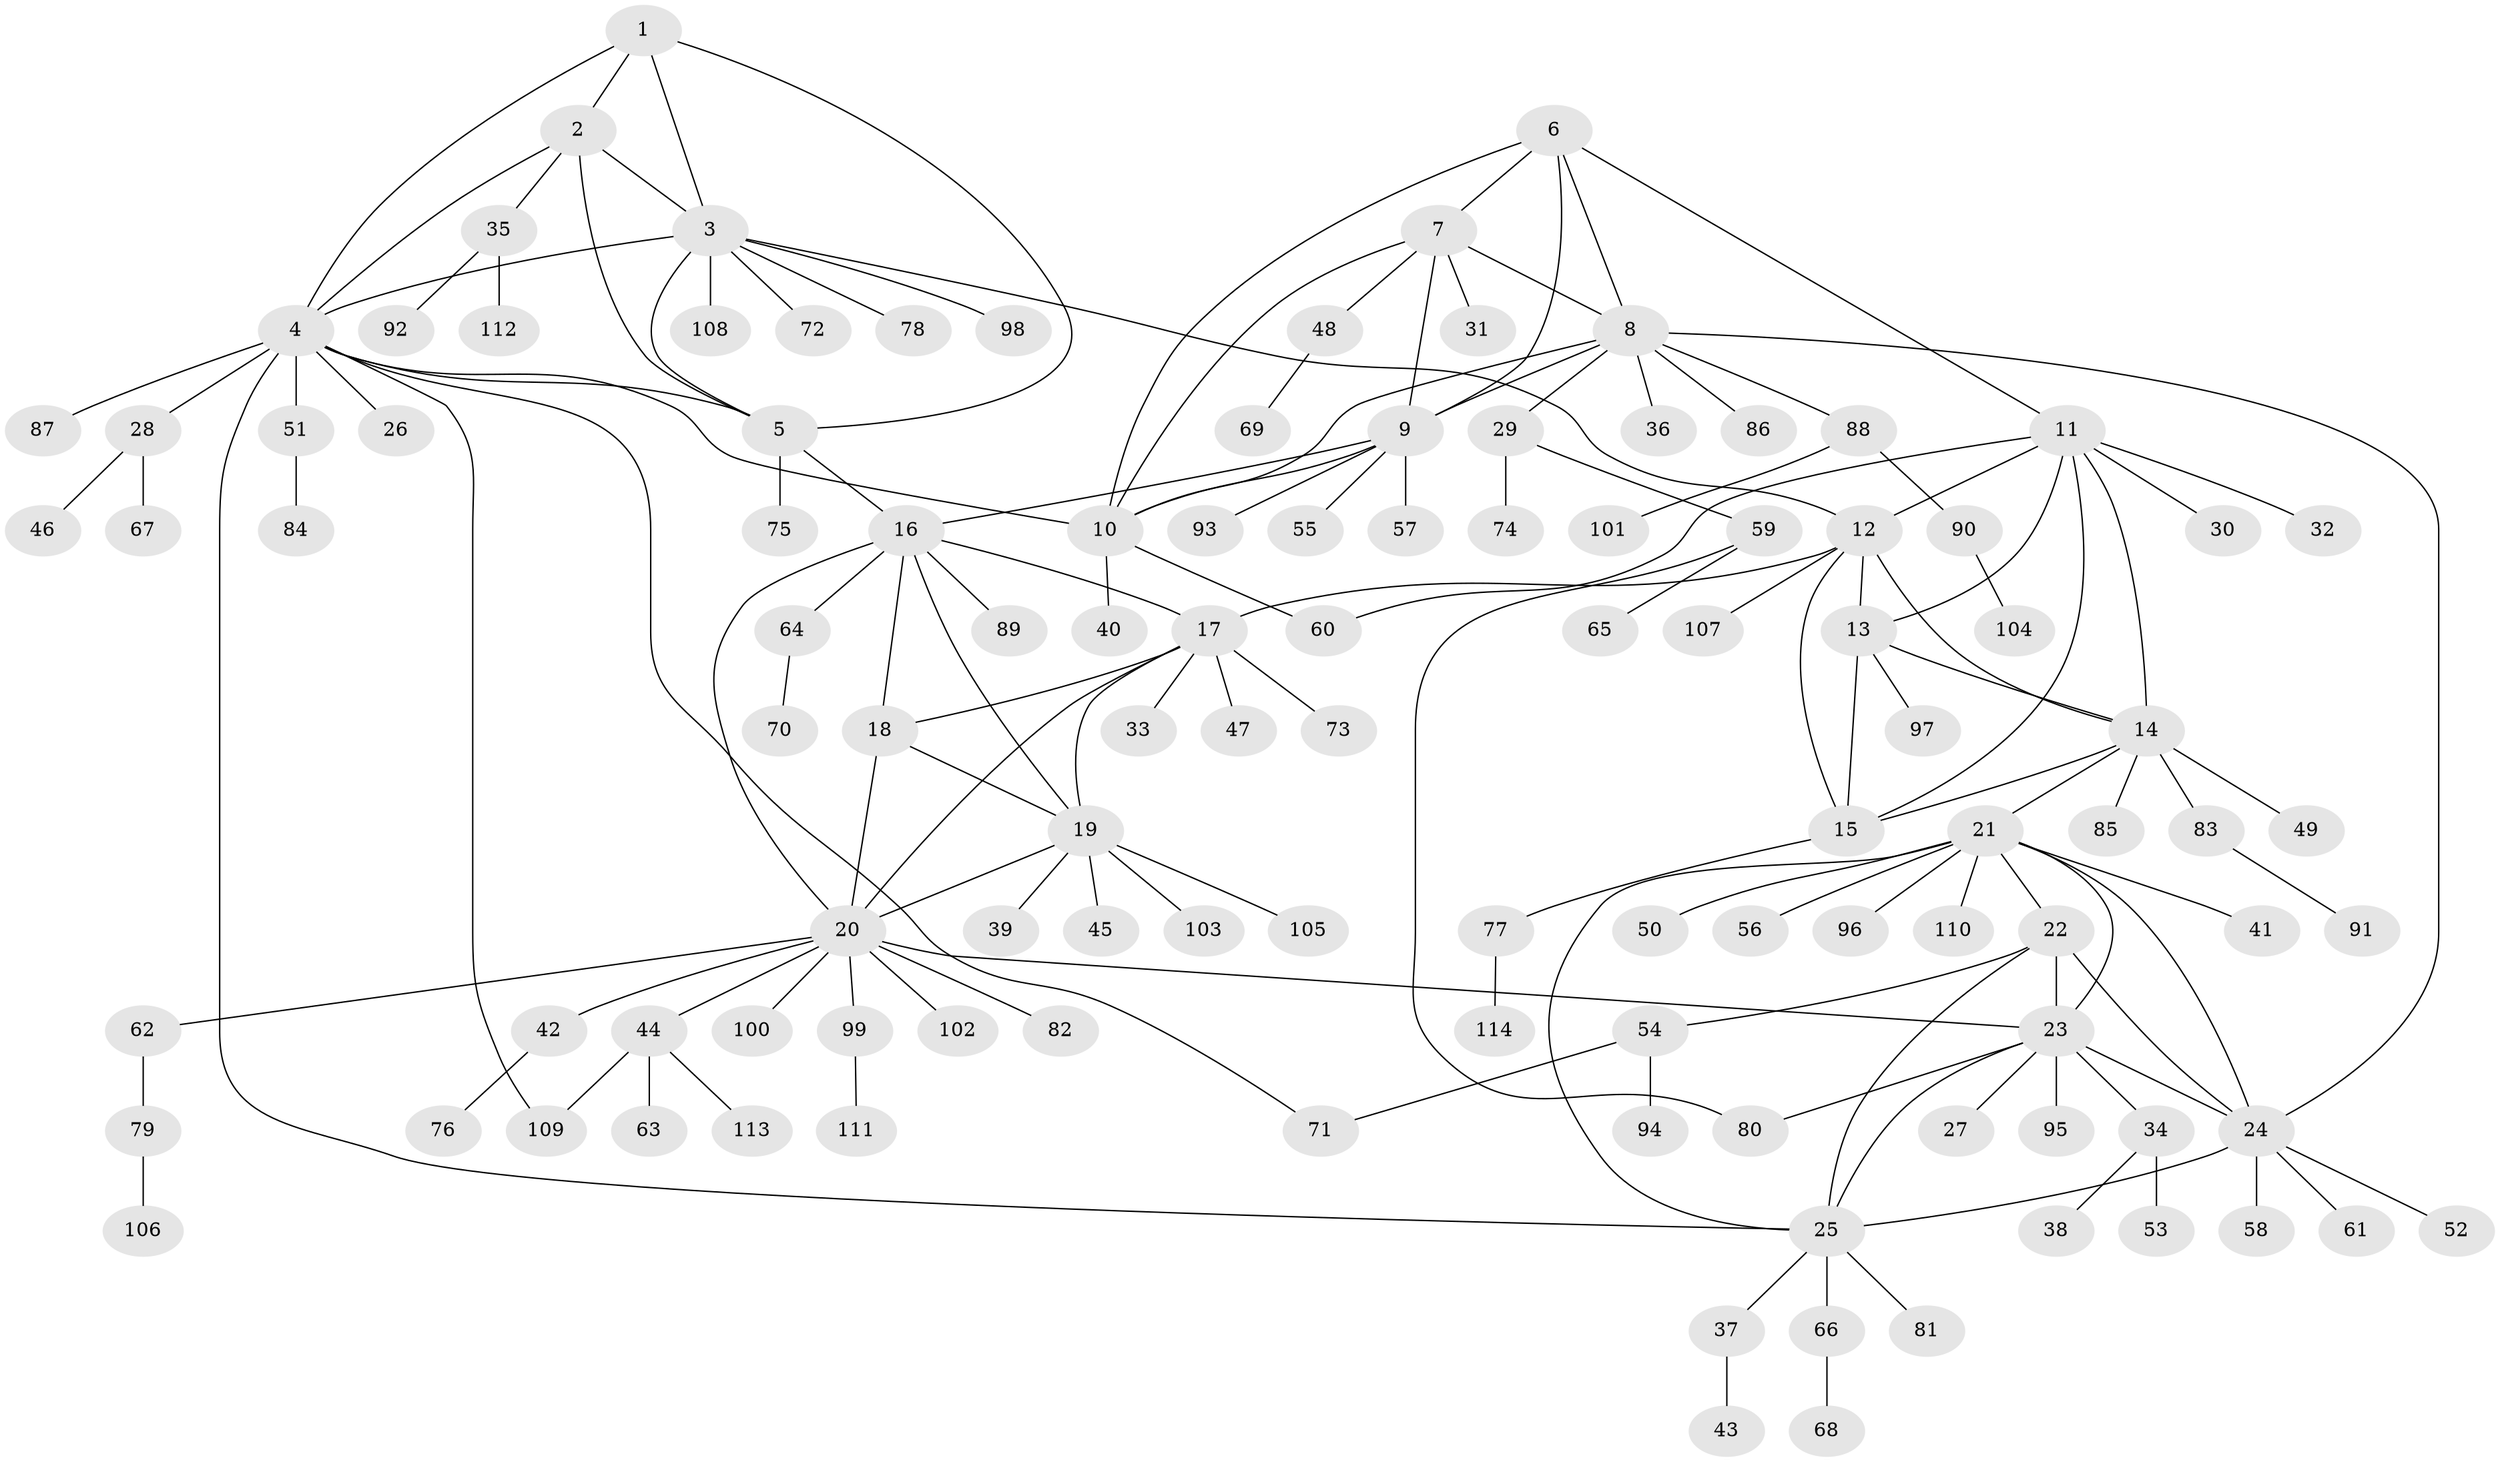 // Generated by graph-tools (version 1.1) at 2025/11/02/27/25 16:11:30]
// undirected, 114 vertices, 153 edges
graph export_dot {
graph [start="1"]
  node [color=gray90,style=filled];
  1;
  2;
  3;
  4;
  5;
  6;
  7;
  8;
  9;
  10;
  11;
  12;
  13;
  14;
  15;
  16;
  17;
  18;
  19;
  20;
  21;
  22;
  23;
  24;
  25;
  26;
  27;
  28;
  29;
  30;
  31;
  32;
  33;
  34;
  35;
  36;
  37;
  38;
  39;
  40;
  41;
  42;
  43;
  44;
  45;
  46;
  47;
  48;
  49;
  50;
  51;
  52;
  53;
  54;
  55;
  56;
  57;
  58;
  59;
  60;
  61;
  62;
  63;
  64;
  65;
  66;
  67;
  68;
  69;
  70;
  71;
  72;
  73;
  74;
  75;
  76;
  77;
  78;
  79;
  80;
  81;
  82;
  83;
  84;
  85;
  86;
  87;
  88;
  89;
  90;
  91;
  92;
  93;
  94;
  95;
  96;
  97;
  98;
  99;
  100;
  101;
  102;
  103;
  104;
  105;
  106;
  107;
  108;
  109;
  110;
  111;
  112;
  113;
  114;
  1 -- 2;
  1 -- 3;
  1 -- 4;
  1 -- 5;
  2 -- 3;
  2 -- 4;
  2 -- 5;
  2 -- 35;
  3 -- 4;
  3 -- 5;
  3 -- 12;
  3 -- 72;
  3 -- 78;
  3 -- 98;
  3 -- 108;
  4 -- 5;
  4 -- 10;
  4 -- 25;
  4 -- 26;
  4 -- 28;
  4 -- 51;
  4 -- 71;
  4 -- 87;
  4 -- 109;
  5 -- 16;
  5 -- 75;
  6 -- 7;
  6 -- 8;
  6 -- 9;
  6 -- 10;
  6 -- 11;
  7 -- 8;
  7 -- 9;
  7 -- 10;
  7 -- 31;
  7 -- 48;
  8 -- 9;
  8 -- 10;
  8 -- 24;
  8 -- 29;
  8 -- 36;
  8 -- 86;
  8 -- 88;
  9 -- 10;
  9 -- 16;
  9 -- 55;
  9 -- 57;
  9 -- 93;
  10 -- 40;
  10 -- 60;
  11 -- 12;
  11 -- 13;
  11 -- 14;
  11 -- 15;
  11 -- 30;
  11 -- 32;
  11 -- 60;
  12 -- 13;
  12 -- 14;
  12 -- 15;
  12 -- 17;
  12 -- 107;
  13 -- 14;
  13 -- 15;
  13 -- 97;
  14 -- 15;
  14 -- 21;
  14 -- 49;
  14 -- 83;
  14 -- 85;
  15 -- 77;
  16 -- 17;
  16 -- 18;
  16 -- 19;
  16 -- 20;
  16 -- 64;
  16 -- 89;
  17 -- 18;
  17 -- 19;
  17 -- 20;
  17 -- 33;
  17 -- 47;
  17 -- 73;
  18 -- 19;
  18 -- 20;
  19 -- 20;
  19 -- 39;
  19 -- 45;
  19 -- 103;
  19 -- 105;
  20 -- 23;
  20 -- 42;
  20 -- 44;
  20 -- 62;
  20 -- 82;
  20 -- 99;
  20 -- 100;
  20 -- 102;
  21 -- 22;
  21 -- 23;
  21 -- 24;
  21 -- 25;
  21 -- 41;
  21 -- 50;
  21 -- 56;
  21 -- 96;
  21 -- 110;
  22 -- 23;
  22 -- 24;
  22 -- 25;
  22 -- 54;
  23 -- 24;
  23 -- 25;
  23 -- 27;
  23 -- 34;
  23 -- 80;
  23 -- 95;
  24 -- 25;
  24 -- 52;
  24 -- 58;
  24 -- 61;
  25 -- 37;
  25 -- 66;
  25 -- 81;
  28 -- 46;
  28 -- 67;
  29 -- 59;
  29 -- 74;
  34 -- 38;
  34 -- 53;
  35 -- 92;
  35 -- 112;
  37 -- 43;
  42 -- 76;
  44 -- 63;
  44 -- 109;
  44 -- 113;
  48 -- 69;
  51 -- 84;
  54 -- 71;
  54 -- 94;
  59 -- 65;
  59 -- 80;
  62 -- 79;
  64 -- 70;
  66 -- 68;
  77 -- 114;
  79 -- 106;
  83 -- 91;
  88 -- 90;
  88 -- 101;
  90 -- 104;
  99 -- 111;
}
